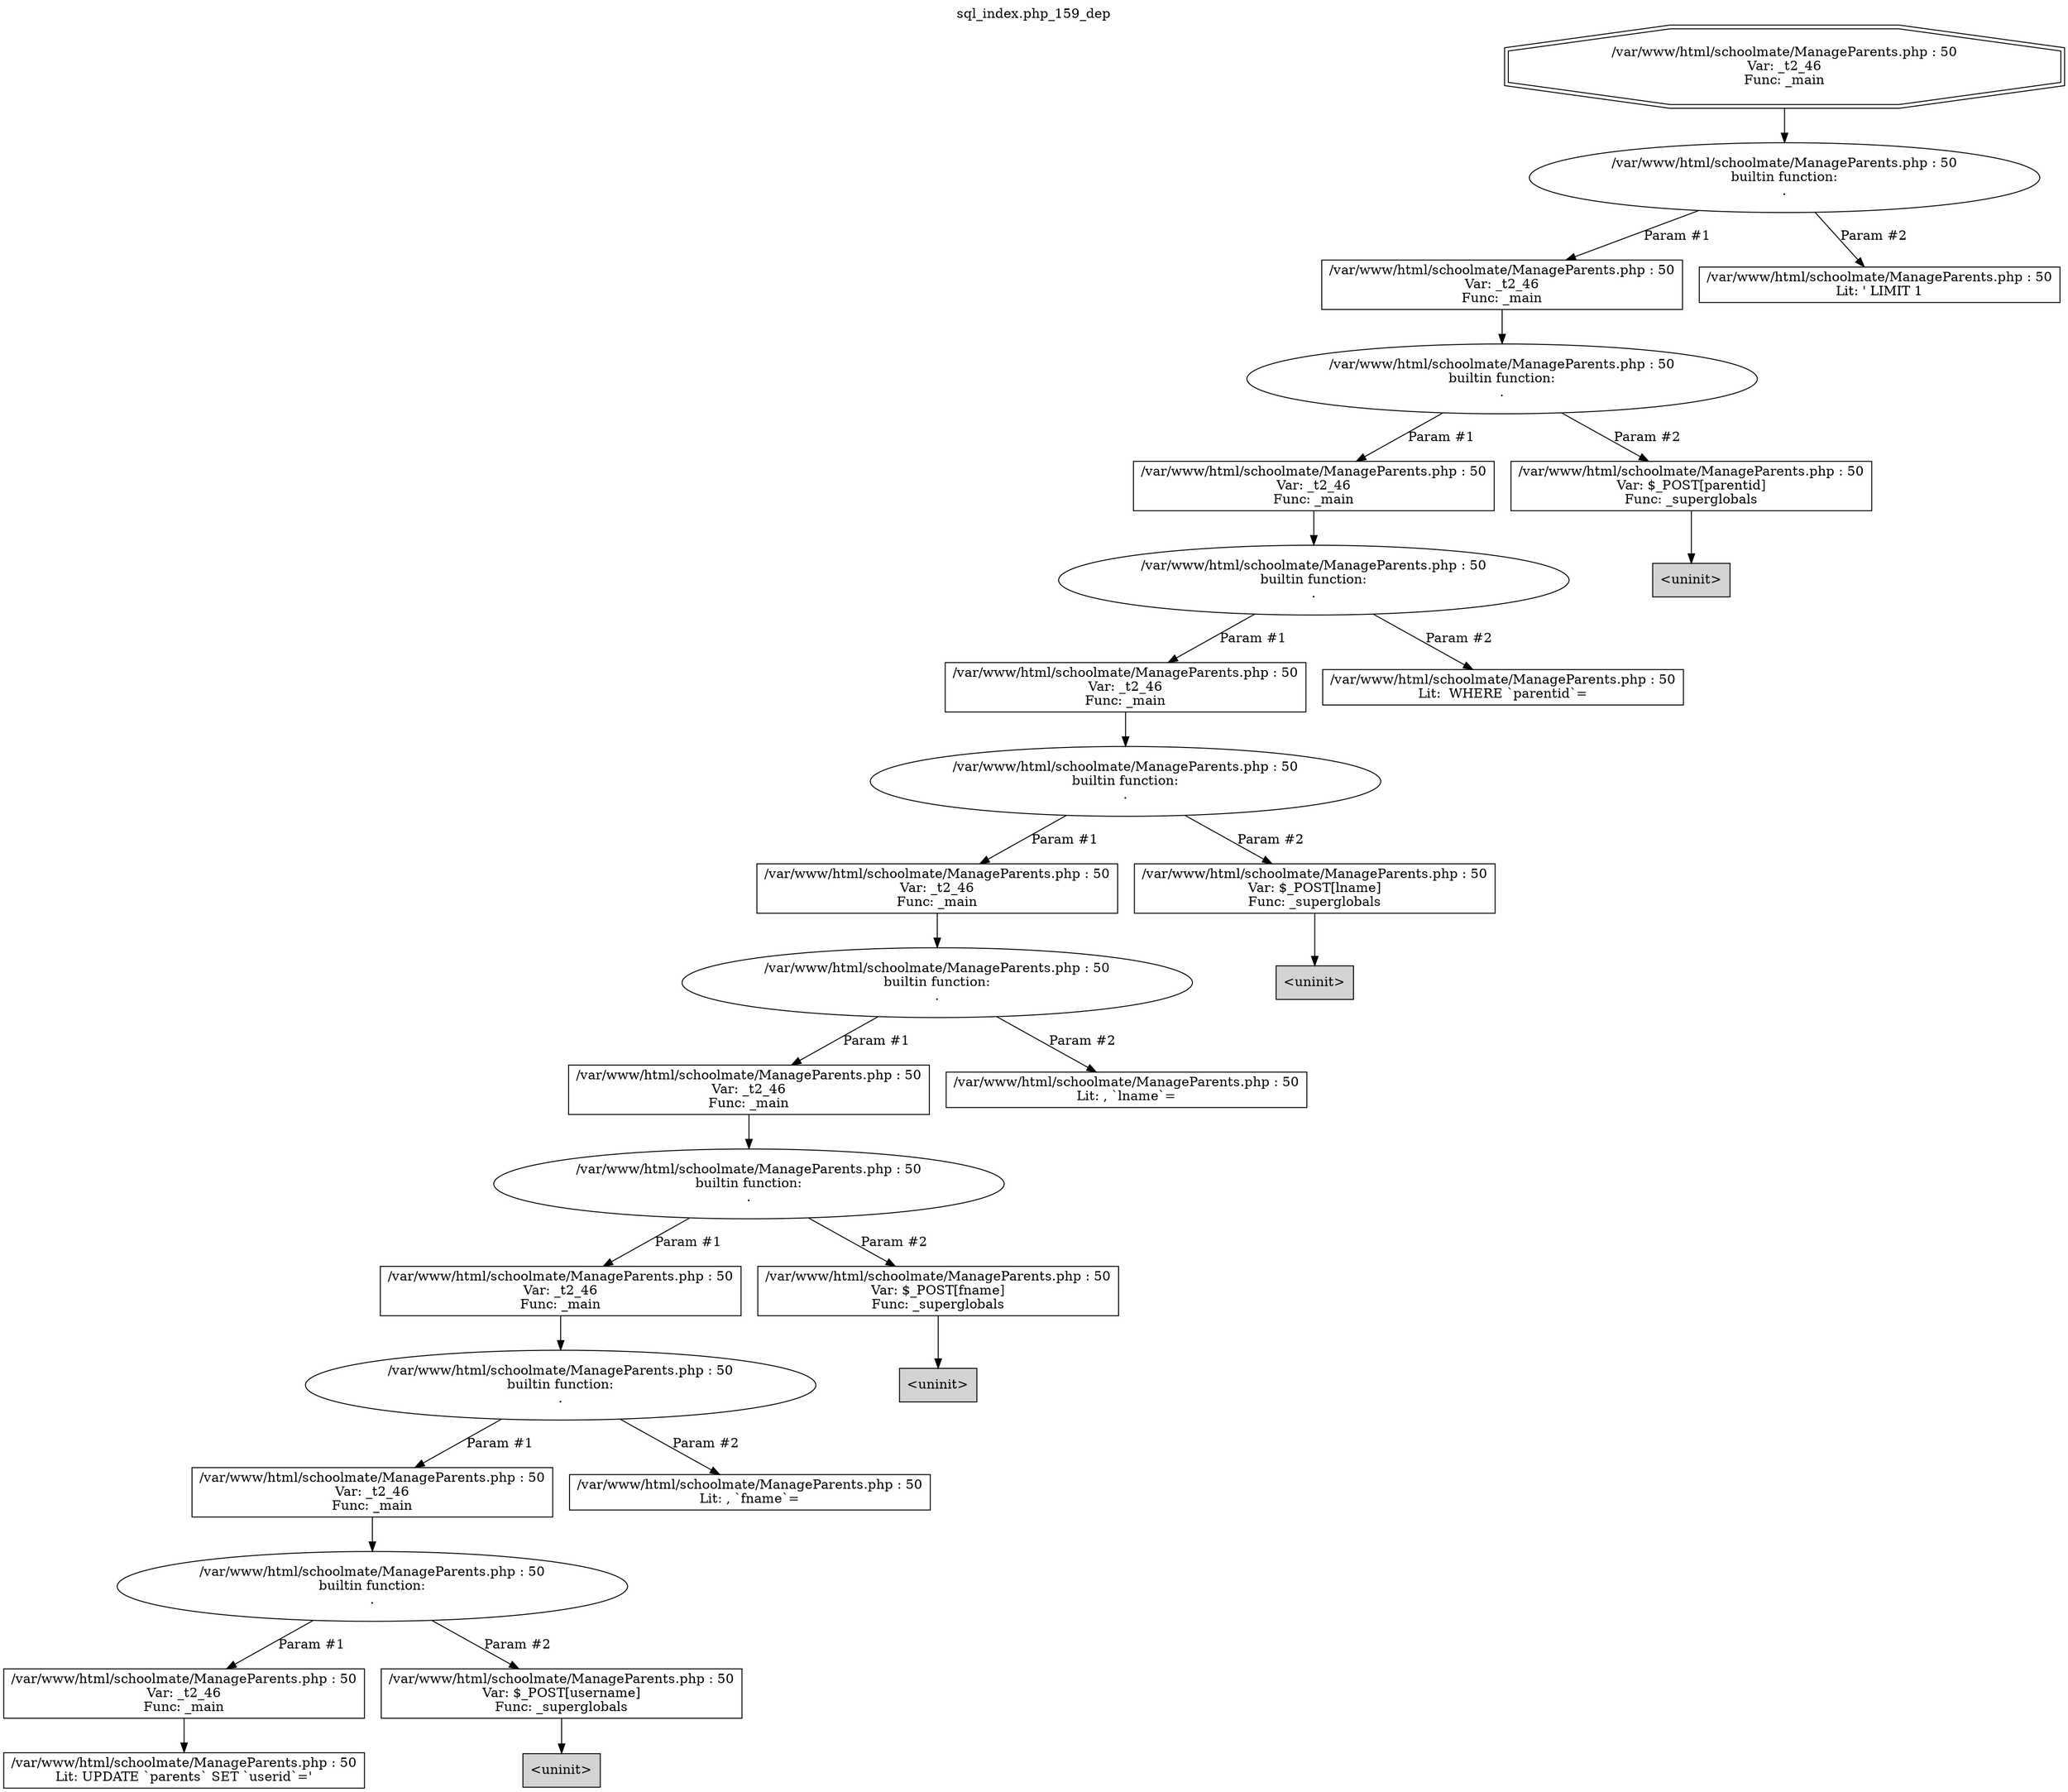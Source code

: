 digraph cfg {
  label="sql_index.php_159_dep";
  labelloc=t;
  n1 [shape=doubleoctagon, label="/var/www/html/schoolmate/ManageParents.php : 50\nVar: _t2_46\nFunc: _main\n"];
  n2 [shape=ellipse, label="/var/www/html/schoolmate/ManageParents.php : 50\nbuiltin function:\n.\n"];
  n3 [shape=box, label="/var/www/html/schoolmate/ManageParents.php : 50\nVar: _t2_46\nFunc: _main\n"];
  n4 [shape=ellipse, label="/var/www/html/schoolmate/ManageParents.php : 50\nbuiltin function:\n.\n"];
  n5 [shape=box, label="/var/www/html/schoolmate/ManageParents.php : 50\nVar: _t2_46\nFunc: _main\n"];
  n6 [shape=ellipse, label="/var/www/html/schoolmate/ManageParents.php : 50\nbuiltin function:\n.\n"];
  n7 [shape=box, label="/var/www/html/schoolmate/ManageParents.php : 50\nVar: _t2_46\nFunc: _main\n"];
  n8 [shape=ellipse, label="/var/www/html/schoolmate/ManageParents.php : 50\nbuiltin function:\n.\n"];
  n9 [shape=box, label="/var/www/html/schoolmate/ManageParents.php : 50\nVar: _t2_46\nFunc: _main\n"];
  n10 [shape=ellipse, label="/var/www/html/schoolmate/ManageParents.php : 50\nbuiltin function:\n.\n"];
  n11 [shape=box, label="/var/www/html/schoolmate/ManageParents.php : 50\nVar: _t2_46\nFunc: _main\n"];
  n12 [shape=ellipse, label="/var/www/html/schoolmate/ManageParents.php : 50\nbuiltin function:\n.\n"];
  n13 [shape=box, label="/var/www/html/schoolmate/ManageParents.php : 50\nVar: _t2_46\nFunc: _main\n"];
  n14 [shape=ellipse, label="/var/www/html/schoolmate/ManageParents.php : 50\nbuiltin function:\n.\n"];
  n15 [shape=box, label="/var/www/html/schoolmate/ManageParents.php : 50\nVar: _t2_46\nFunc: _main\n"];
  n16 [shape=ellipse, label="/var/www/html/schoolmate/ManageParents.php : 50\nbuiltin function:\n.\n"];
  n17 [shape=box, label="/var/www/html/schoolmate/ManageParents.php : 50\nVar: _t2_46\nFunc: _main\n"];
  n18 [shape=box, label="/var/www/html/schoolmate/ManageParents.php : 50\nLit: UPDATE `parents` SET `userid`='\n"];
  n19 [shape=box, label="/var/www/html/schoolmate/ManageParents.php : 50\nVar: $_POST[username]\nFunc: _superglobals\n"];
  n20 [shape=box, label="<uninit>",style=filled];
  n21 [shape=box, label="/var/www/html/schoolmate/ManageParents.php : 50\nLit: , `fname`=\n"];
  n22 [shape=box, label="/var/www/html/schoolmate/ManageParents.php : 50\nVar: $_POST[fname]\nFunc: _superglobals\n"];
  n23 [shape=box, label="<uninit>",style=filled];
  n24 [shape=box, label="/var/www/html/schoolmate/ManageParents.php : 50\nLit: , `lname`=\n"];
  n25 [shape=box, label="/var/www/html/schoolmate/ManageParents.php : 50\nVar: $_POST[lname]\nFunc: _superglobals\n"];
  n26 [shape=box, label="<uninit>",style=filled];
  n27 [shape=box, label="/var/www/html/schoolmate/ManageParents.php : 50\nLit:  WHERE `parentid`=\n"];
  n28 [shape=box, label="/var/www/html/schoolmate/ManageParents.php : 50\nVar: $_POST[parentid]\nFunc: _superglobals\n"];
  n29 [shape=box, label="<uninit>",style=filled];
  n30 [shape=box, label="/var/www/html/schoolmate/ManageParents.php : 50\nLit: ' LIMIT 1\n"];
  n1 -> n2;
  n3 -> n4;
  n5 -> n6;
  n7 -> n8;
  n9 -> n10;
  n11 -> n12;
  n13 -> n14;
  n15 -> n16;
  n17 -> n18;
  n16 -> n17[label="Param #1"];
  n16 -> n19[label="Param #2"];
  n19 -> n20;
  n14 -> n15[label="Param #1"];
  n14 -> n21[label="Param #2"];
  n12 -> n13[label="Param #1"];
  n12 -> n22[label="Param #2"];
  n22 -> n23;
  n10 -> n11[label="Param #1"];
  n10 -> n24[label="Param #2"];
  n8 -> n9[label="Param #1"];
  n8 -> n25[label="Param #2"];
  n25 -> n26;
  n6 -> n7[label="Param #1"];
  n6 -> n27[label="Param #2"];
  n4 -> n5[label="Param #1"];
  n4 -> n28[label="Param #2"];
  n28 -> n29;
  n2 -> n3[label="Param #1"];
  n2 -> n30[label="Param #2"];
}
